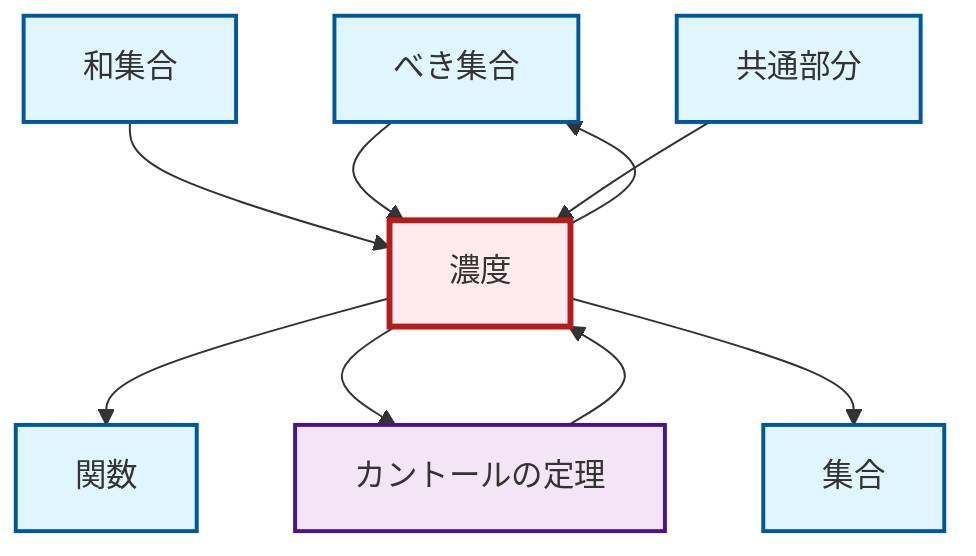 graph TD
    classDef definition fill:#e1f5fe,stroke:#01579b,stroke-width:2px
    classDef theorem fill:#f3e5f5,stroke:#4a148c,stroke-width:2px
    classDef axiom fill:#fff3e0,stroke:#e65100,stroke-width:2px
    classDef example fill:#e8f5e9,stroke:#1b5e20,stroke-width:2px
    classDef current fill:#ffebee,stroke:#b71c1c,stroke-width:3px
    def-power-set["べき集合"]:::definition
    def-union["和集合"]:::definition
    def-set["集合"]:::definition
    def-function["関数"]:::definition
    def-intersection["共通部分"]:::definition
    def-cardinality["濃度"]:::definition
    thm-cantor["カントールの定理"]:::theorem
    def-union --> def-cardinality
    def-power-set --> def-cardinality
    def-cardinality --> def-function
    def-cardinality --> thm-cantor
    thm-cantor --> def-cardinality
    def-intersection --> def-cardinality
    def-cardinality --> def-power-set
    def-cardinality --> def-set
    class def-cardinality current
